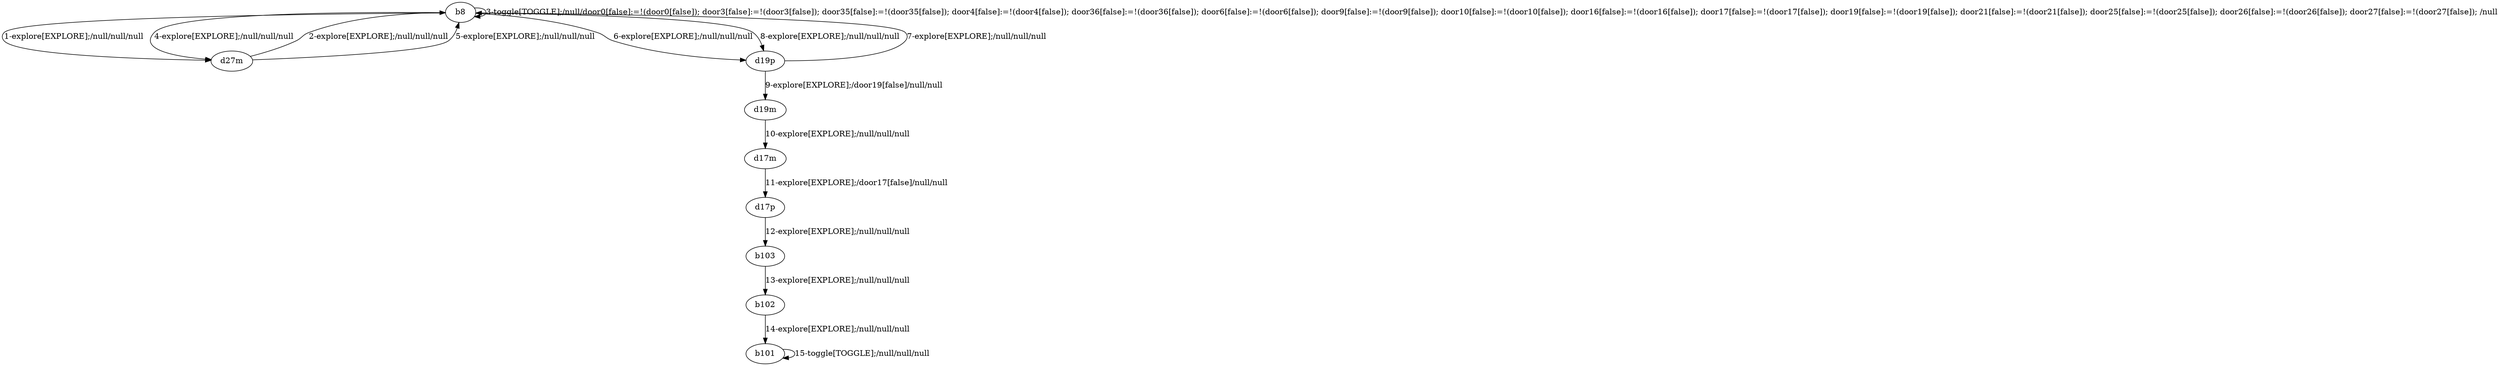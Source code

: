 # Total number of goals covered by this test: 4
# b102 --> b101
# b101 --> b101
# d17p --> b103
# b103 --> b102

digraph g {
"b8" -> "d27m" [label = "1-explore[EXPLORE];/null/null/null"];
"d27m" -> "b8" [label = "2-explore[EXPLORE];/null/null/null"];
"b8" -> "b8" [label = "3-toggle[TOGGLE];/null/door0[false]:=!(door0[false]); door3[false]:=!(door3[false]); door35[false]:=!(door35[false]); door4[false]:=!(door4[false]); door36[false]:=!(door36[false]); door6[false]:=!(door6[false]); door9[false]:=!(door9[false]); door10[false]:=!(door10[false]); door16[false]:=!(door16[false]); door17[false]:=!(door17[false]); door19[false]:=!(door19[false]); door21[false]:=!(door21[false]); door25[false]:=!(door25[false]); door26[false]:=!(door26[false]); door27[false]:=!(door27[false]); /null"];
"b8" -> "d27m" [label = "4-explore[EXPLORE];/null/null/null"];
"d27m" -> "b8" [label = "5-explore[EXPLORE];/null/null/null"];
"b8" -> "d19p" [label = "6-explore[EXPLORE];/null/null/null"];
"d19p" -> "b8" [label = "7-explore[EXPLORE];/null/null/null"];
"b8" -> "d19p" [label = "8-explore[EXPLORE];/null/null/null"];
"d19p" -> "d19m" [label = "9-explore[EXPLORE];/door19[false]/null/null"];
"d19m" -> "d17m" [label = "10-explore[EXPLORE];/null/null/null"];
"d17m" -> "d17p" [label = "11-explore[EXPLORE];/door17[false]/null/null"];
"d17p" -> "b103" [label = "12-explore[EXPLORE];/null/null/null"];
"b103" -> "b102" [label = "13-explore[EXPLORE];/null/null/null"];
"b102" -> "b101" [label = "14-explore[EXPLORE];/null/null/null"];
"b101" -> "b101" [label = "15-toggle[TOGGLE];/null/null/null"];
}